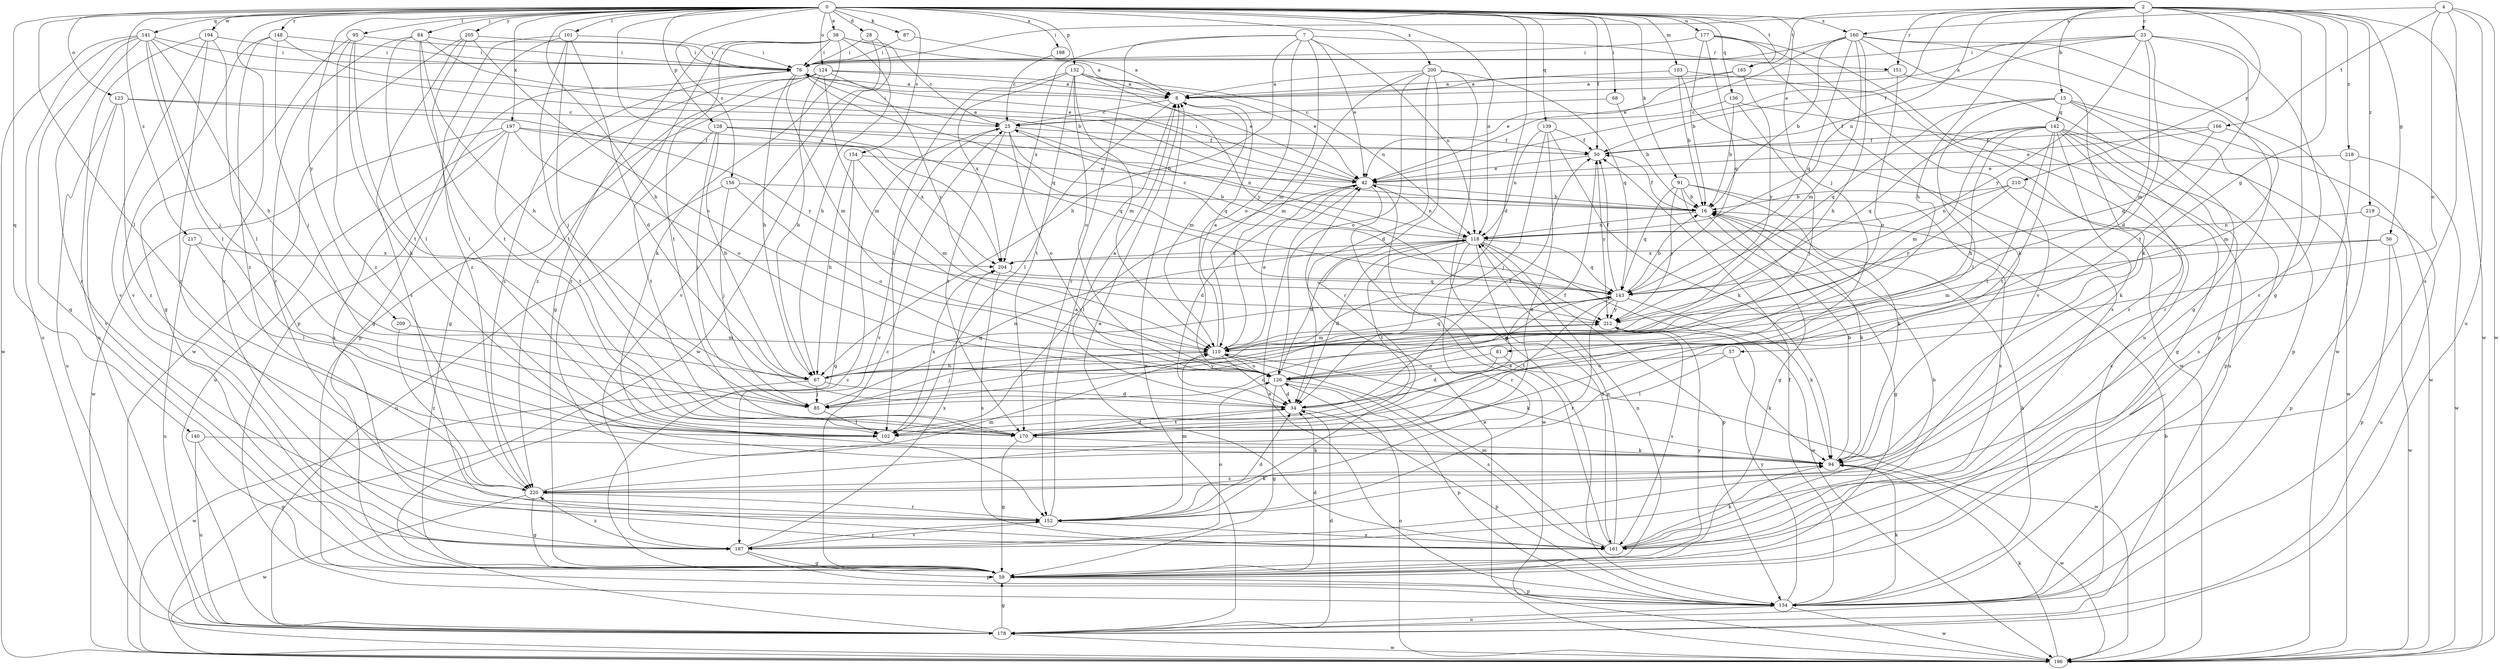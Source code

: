 strict digraph  {
0;
2;
4;
7;
8;
15;
16;
23;
25;
28;
34;
38;
42;
50;
56;
57;
59;
67;
68;
76;
81;
84;
85;
87;
91;
94;
95;
101;
102;
103;
110;
118;
123;
124;
126;
128;
132;
134;
136;
139;
140;
141;
142;
143;
148;
151;
152;
154;
156;
160;
161;
165;
166;
170;
177;
178;
187;
194;
196;
197;
198;
200;
204;
205;
209;
210;
212;
217;
218;
219;
220;
0 -> 28  [label=d];
0 -> 34  [label=d];
0 -> 38  [label=e];
0 -> 50  [label=f];
0 -> 67  [label=h];
0 -> 68  [label=i];
0 -> 81  [label=j];
0 -> 84  [label=j];
0 -> 87  [label=k];
0 -> 91  [label=k];
0 -> 95  [label=l];
0 -> 101  [label=l];
0 -> 102  [label=l];
0 -> 103  [label=m];
0 -> 118  [label=n];
0 -> 123  [label=o];
0 -> 124  [label=o];
0 -> 128  [label=p];
0 -> 132  [label=p];
0 -> 136  [label=q];
0 -> 139  [label=q];
0 -> 140  [label=q];
0 -> 141  [label=q];
0 -> 148  [label=r];
0 -> 154  [label=s];
0 -> 156  [label=s];
0 -> 160  [label=s];
0 -> 165  [label=t];
0 -> 177  [label=u];
0 -> 187  [label=v];
0 -> 194  [label=w];
0 -> 197  [label=x];
0 -> 198  [label=x];
0 -> 200  [label=x];
0 -> 204  [label=x];
0 -> 205  [label=y];
0 -> 209  [label=y];
0 -> 217  [label=z];
2 -> 15  [label=b];
2 -> 23  [label=c];
2 -> 42  [label=e];
2 -> 56  [label=g];
2 -> 57  [label=g];
2 -> 59  [label=g];
2 -> 67  [label=h];
2 -> 76  [label=i];
2 -> 118  [label=n];
2 -> 151  [label=r];
2 -> 165  [label=t];
2 -> 196  [label=w];
2 -> 210  [label=y];
2 -> 218  [label=z];
2 -> 219  [label=z];
4 -> 126  [label=o];
4 -> 160  [label=s];
4 -> 161  [label=s];
4 -> 166  [label=t];
4 -> 178  [label=u];
4 -> 196  [label=w];
7 -> 42  [label=e];
7 -> 67  [label=h];
7 -> 110  [label=m];
7 -> 118  [label=n];
7 -> 126  [label=o];
7 -> 151  [label=r];
7 -> 152  [label=r];
7 -> 204  [label=x];
8 -> 25  [label=c];
8 -> 102  [label=l];
8 -> 110  [label=m];
15 -> 50  [label=f];
15 -> 102  [label=l];
15 -> 134  [label=p];
15 -> 142  [label=q];
15 -> 143  [label=q];
15 -> 152  [label=r];
15 -> 196  [label=w];
16 -> 50  [label=f];
16 -> 59  [label=g];
16 -> 94  [label=k];
16 -> 118  [label=n];
23 -> 8  [label=a];
23 -> 34  [label=d];
23 -> 50  [label=f];
23 -> 76  [label=i];
23 -> 110  [label=m];
23 -> 170  [label=t];
23 -> 187  [label=v];
23 -> 212  [label=y];
25 -> 50  [label=f];
25 -> 76  [label=i];
25 -> 118  [label=n];
25 -> 126  [label=o];
25 -> 143  [label=q];
25 -> 170  [label=t];
25 -> 187  [label=v];
28 -> 76  [label=i];
28 -> 187  [label=v];
28 -> 196  [label=w];
34 -> 8  [label=a];
34 -> 50  [label=f];
34 -> 134  [label=p];
34 -> 170  [label=t];
38 -> 8  [label=a];
38 -> 25  [label=c];
38 -> 59  [label=g];
38 -> 67  [label=h];
38 -> 76  [label=i];
38 -> 94  [label=k];
38 -> 152  [label=r];
38 -> 170  [label=t];
42 -> 16  [label=b];
42 -> 34  [label=d];
42 -> 76  [label=i];
42 -> 102  [label=l];
42 -> 118  [label=n];
42 -> 196  [label=w];
50 -> 42  [label=e];
50 -> 212  [label=y];
56 -> 110  [label=m];
56 -> 134  [label=p];
56 -> 196  [label=w];
56 -> 204  [label=x];
57 -> 94  [label=k];
57 -> 102  [label=l];
57 -> 126  [label=o];
59 -> 25  [label=c];
59 -> 34  [label=d];
59 -> 118  [label=n];
59 -> 134  [label=p];
59 -> 212  [label=y];
67 -> 34  [label=d];
67 -> 85  [label=j];
67 -> 143  [label=q];
67 -> 196  [label=w];
68 -> 16  [label=b];
68 -> 25  [label=c];
76 -> 8  [label=a];
76 -> 42  [label=e];
76 -> 59  [label=g];
76 -> 67  [label=h];
76 -> 110  [label=m];
76 -> 143  [label=q];
76 -> 220  [label=z];
81 -> 34  [label=d];
81 -> 126  [label=o];
81 -> 196  [label=w];
84 -> 42  [label=e];
84 -> 67  [label=h];
84 -> 76  [label=i];
84 -> 102  [label=l];
84 -> 152  [label=r];
84 -> 170  [label=t];
85 -> 102  [label=l];
85 -> 118  [label=n];
85 -> 212  [label=y];
87 -> 8  [label=a];
87 -> 76  [label=i];
91 -> 16  [label=b];
91 -> 59  [label=g];
91 -> 94  [label=k];
91 -> 143  [label=q];
91 -> 161  [label=s];
91 -> 212  [label=y];
94 -> 16  [label=b];
94 -> 196  [label=w];
94 -> 220  [label=z];
95 -> 59  [label=g];
95 -> 76  [label=i];
95 -> 94  [label=k];
95 -> 170  [label=t];
95 -> 220  [label=z];
101 -> 34  [label=d];
101 -> 76  [label=i];
101 -> 85  [label=j];
101 -> 134  [label=p];
101 -> 170  [label=t];
101 -> 220  [label=z];
102 -> 204  [label=x];
103 -> 8  [label=a];
103 -> 16  [label=b];
103 -> 161  [label=s];
103 -> 196  [label=w];
110 -> 8  [label=a];
110 -> 34  [label=d];
110 -> 42  [label=e];
110 -> 67  [label=h];
110 -> 85  [label=j];
110 -> 94  [label=k];
110 -> 126  [label=o];
110 -> 143  [label=q];
118 -> 25  [label=c];
118 -> 34  [label=d];
118 -> 134  [label=p];
118 -> 143  [label=q];
118 -> 152  [label=r];
118 -> 161  [label=s];
118 -> 170  [label=t];
118 -> 196  [label=w];
118 -> 204  [label=x];
123 -> 25  [label=c];
123 -> 178  [label=u];
123 -> 187  [label=v];
123 -> 212  [label=y];
123 -> 220  [label=z];
124 -> 8  [label=a];
124 -> 42  [label=e];
124 -> 59  [label=g];
124 -> 67  [label=h];
124 -> 110  [label=m];
124 -> 134  [label=p];
124 -> 212  [label=y];
124 -> 220  [label=z];
126 -> 34  [label=d];
126 -> 59  [label=g];
126 -> 118  [label=n];
126 -> 134  [label=p];
126 -> 143  [label=q];
126 -> 161  [label=s];
128 -> 16  [label=b];
128 -> 50  [label=f];
128 -> 67  [label=h];
128 -> 85  [label=j];
128 -> 143  [label=q];
128 -> 170  [label=t];
132 -> 8  [label=a];
132 -> 102  [label=l];
132 -> 110  [label=m];
132 -> 118  [label=n];
132 -> 126  [label=o];
132 -> 170  [label=t];
132 -> 204  [label=x];
132 -> 212  [label=y];
134 -> 16  [label=b];
134 -> 42  [label=e];
134 -> 50  [label=f];
134 -> 94  [label=k];
134 -> 178  [label=u];
134 -> 196  [label=w];
134 -> 212  [label=y];
136 -> 16  [label=b];
136 -> 25  [label=c];
136 -> 85  [label=j];
136 -> 178  [label=u];
139 -> 50  [label=f];
139 -> 85  [label=j];
139 -> 94  [label=k];
139 -> 118  [label=n];
139 -> 220  [label=z];
140 -> 59  [label=g];
140 -> 94  [label=k];
140 -> 178  [label=u];
141 -> 16  [label=b];
141 -> 59  [label=g];
141 -> 67  [label=h];
141 -> 76  [label=i];
141 -> 85  [label=j];
141 -> 102  [label=l];
141 -> 152  [label=r];
141 -> 178  [label=u];
141 -> 196  [label=w];
142 -> 50  [label=f];
142 -> 59  [label=g];
142 -> 67  [label=h];
142 -> 94  [label=k];
142 -> 102  [label=l];
142 -> 110  [label=m];
142 -> 134  [label=p];
142 -> 143  [label=q];
142 -> 170  [label=t];
142 -> 196  [label=w];
142 -> 220  [label=z];
143 -> 16  [label=b];
143 -> 50  [label=f];
143 -> 94  [label=k];
143 -> 152  [label=r];
143 -> 170  [label=t];
143 -> 212  [label=y];
148 -> 42  [label=e];
148 -> 76  [label=i];
148 -> 85  [label=j];
148 -> 187  [label=v];
148 -> 220  [label=z];
151 -> 8  [label=a];
151 -> 126  [label=o];
151 -> 134  [label=p];
152 -> 8  [label=a];
152 -> 34  [label=d];
152 -> 110  [label=m];
152 -> 161  [label=s];
152 -> 187  [label=v];
154 -> 42  [label=e];
154 -> 59  [label=g];
154 -> 67  [label=h];
154 -> 110  [label=m];
156 -> 16  [label=b];
156 -> 85  [label=j];
156 -> 126  [label=o];
156 -> 178  [label=u];
160 -> 16  [label=b];
160 -> 42  [label=e];
160 -> 59  [label=g];
160 -> 67  [label=h];
160 -> 76  [label=i];
160 -> 94  [label=k];
160 -> 110  [label=m];
160 -> 143  [label=q];
160 -> 196  [label=w];
161 -> 8  [label=a];
161 -> 16  [label=b];
161 -> 42  [label=e];
161 -> 94  [label=k];
161 -> 110  [label=m];
161 -> 118  [label=n];
165 -> 8  [label=a];
165 -> 42  [label=e];
165 -> 212  [label=y];
166 -> 42  [label=e];
166 -> 50  [label=f];
166 -> 110  [label=m];
166 -> 143  [label=q];
170 -> 34  [label=d];
170 -> 50  [label=f];
170 -> 59  [label=g];
170 -> 94  [label=k];
177 -> 16  [label=b];
177 -> 76  [label=i];
177 -> 94  [label=k];
177 -> 143  [label=q];
177 -> 178  [label=u];
177 -> 187  [label=v];
178 -> 8  [label=a];
178 -> 25  [label=c];
178 -> 34  [label=d];
178 -> 59  [label=g];
178 -> 196  [label=w];
187 -> 59  [label=g];
187 -> 126  [label=o];
187 -> 134  [label=p];
187 -> 152  [label=r];
187 -> 204  [label=x];
187 -> 220  [label=z];
194 -> 76  [label=i];
194 -> 102  [label=l];
194 -> 152  [label=r];
194 -> 178  [label=u];
194 -> 187  [label=v];
196 -> 16  [label=b];
196 -> 42  [label=e];
196 -> 94  [label=k];
196 -> 126  [label=o];
197 -> 50  [label=f];
197 -> 126  [label=o];
197 -> 161  [label=s];
197 -> 170  [label=t];
197 -> 178  [label=u];
197 -> 196  [label=w];
197 -> 204  [label=x];
198 -> 25  [label=c];
200 -> 8  [label=a];
200 -> 34  [label=d];
200 -> 110  [label=m];
200 -> 126  [label=o];
200 -> 134  [label=p];
200 -> 143  [label=q];
200 -> 152  [label=r];
204 -> 143  [label=q];
204 -> 161  [label=s];
205 -> 76  [label=i];
205 -> 102  [label=l];
205 -> 126  [label=o];
205 -> 161  [label=s];
205 -> 196  [label=w];
209 -> 110  [label=m];
209 -> 220  [label=z];
210 -> 16  [label=b];
210 -> 118  [label=n];
210 -> 161  [label=s];
210 -> 212  [label=y];
212 -> 110  [label=m];
212 -> 161  [label=s];
217 -> 102  [label=l];
217 -> 178  [label=u];
217 -> 204  [label=x];
218 -> 42  [label=e];
218 -> 161  [label=s];
218 -> 196  [label=w];
219 -> 118  [label=n];
219 -> 134  [label=p];
219 -> 178  [label=u];
220 -> 59  [label=g];
220 -> 94  [label=k];
220 -> 110  [label=m];
220 -> 152  [label=r];
220 -> 196  [label=w];
}
